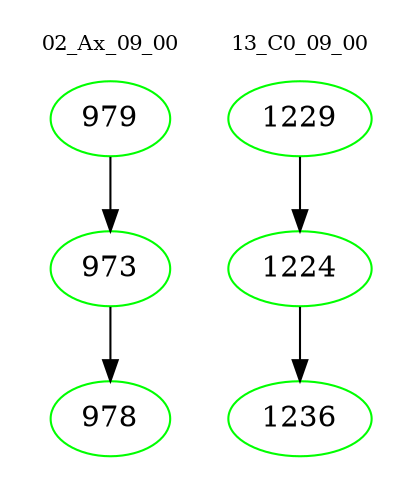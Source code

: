 digraph{
subgraph cluster_0 {
color = white
label = "02_Ax_09_00";
fontsize=10;
T0_979 [label="979", color="green"]
T0_979 -> T0_973 [color="black"]
T0_973 [label="973", color="green"]
T0_973 -> T0_978 [color="black"]
T0_978 [label="978", color="green"]
}
subgraph cluster_1 {
color = white
label = "13_C0_09_00";
fontsize=10;
T1_1229 [label="1229", color="green"]
T1_1229 -> T1_1224 [color="black"]
T1_1224 [label="1224", color="green"]
T1_1224 -> T1_1236 [color="black"]
T1_1236 [label="1236", color="green"]
}
}

